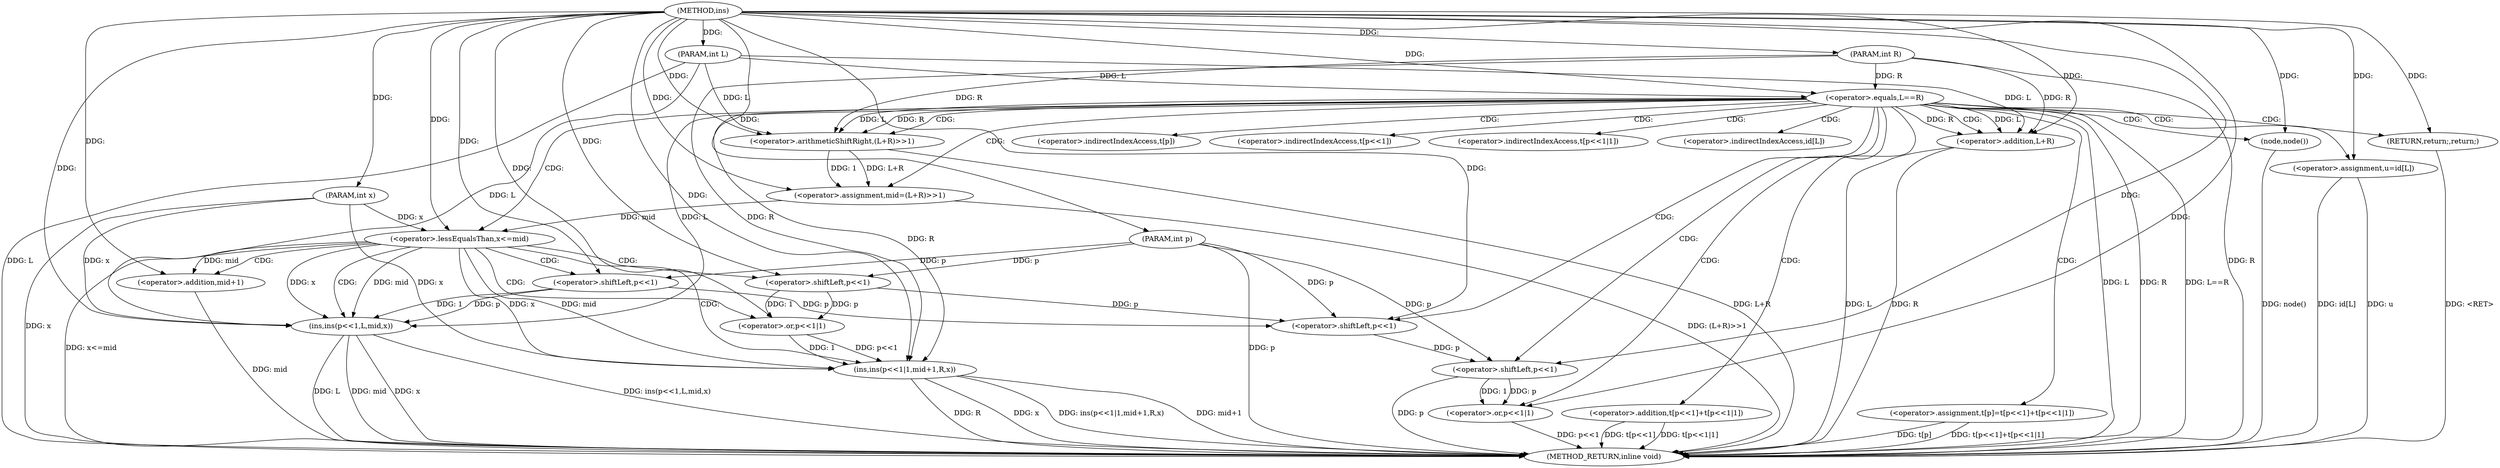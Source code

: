 digraph "ins" {  
"1000481" [label = "(METHOD,ins)" ]
"1000549" [label = "(METHOD_RETURN,inline void)" ]
"1000482" [label = "(PARAM,int p)" ]
"1000483" [label = "(PARAM,int L)" ]
"1000484" [label = "(PARAM,int R)" ]
"1000485" [label = "(PARAM,int x)" ]
"1000502" [label = "(<operator>.assignment,mid=(L+R)>>1)" ]
"1000532" [label = "(<operator>.assignment,t[p]=t[p<<1]+t[p<<1|1])" ]
"1000488" [label = "(<operator>.equals,L==R)" ]
"1000510" [label = "(<operator>.lessEqualsThan,x<=mid)" ]
"1000513" [label = "(ins,ins(p<<1,L,mid,x))" ]
"1000493" [label = "(<operator>.assignment,u=id[L])" ]
"1000499" [label = "(node,node())" ]
"1000500" [label = "(RETURN,return;,return;)" ]
"1000504" [label = "(<operator>.arithmeticShiftRight,(L+R)>>1)" ]
"1000521" [label = "(ins,ins(p<<1|1,mid+1,R,x))" ]
"1000536" [label = "(<operator>.addition,t[p<<1]+t[p<<1|1])" ]
"1000505" [label = "(<operator>.addition,L+R)" ]
"1000514" [label = "(<operator>.shiftLeft,p<<1)" ]
"1000522" [label = "(<operator>.or,p<<1|1)" ]
"1000527" [label = "(<operator>.addition,mid+1)" ]
"1000539" [label = "(<operator>.shiftLeft,p<<1)" ]
"1000544" [label = "(<operator>.or,p<<1|1)" ]
"1000523" [label = "(<operator>.shiftLeft,p<<1)" ]
"1000545" [label = "(<operator>.shiftLeft,p<<1)" ]
"1000533" [label = "(<operator>.indirectIndexAccess,t[p])" ]
"1000537" [label = "(<operator>.indirectIndexAccess,t[p<<1])" ]
"1000542" [label = "(<operator>.indirectIndexAccess,t[p<<1|1])" ]
"1000495" [label = "(<operator>.indirectIndexAccess,id[L])" ]
  "1000500" -> "1000549"  [ label = "DDG: <RET>"] 
  "1000482" -> "1000549"  [ label = "DDG: p"] 
  "1000483" -> "1000549"  [ label = "DDG: L"] 
  "1000484" -> "1000549"  [ label = "DDG: R"] 
  "1000485" -> "1000549"  [ label = "DDG: x"] 
  "1000488" -> "1000549"  [ label = "DDG: L"] 
  "1000488" -> "1000549"  [ label = "DDG: R"] 
  "1000488" -> "1000549"  [ label = "DDG: L==R"] 
  "1000505" -> "1000549"  [ label = "DDG: L"] 
  "1000505" -> "1000549"  [ label = "DDG: R"] 
  "1000504" -> "1000549"  [ label = "DDG: L+R"] 
  "1000502" -> "1000549"  [ label = "DDG: (L+R)>>1"] 
  "1000510" -> "1000549"  [ label = "DDG: x<=mid"] 
  "1000527" -> "1000549"  [ label = "DDG: mid"] 
  "1000521" -> "1000549"  [ label = "DDG: mid+1"] 
  "1000521" -> "1000549"  [ label = "DDG: R"] 
  "1000521" -> "1000549"  [ label = "DDG: x"] 
  "1000521" -> "1000549"  [ label = "DDG: ins(p<<1|1,mid+1,R,x)"] 
  "1000513" -> "1000549"  [ label = "DDG: L"] 
  "1000513" -> "1000549"  [ label = "DDG: mid"] 
  "1000513" -> "1000549"  [ label = "DDG: x"] 
  "1000513" -> "1000549"  [ label = "DDG: ins(p<<1,L,mid,x)"] 
  "1000532" -> "1000549"  [ label = "DDG: t[p]"] 
  "1000536" -> "1000549"  [ label = "DDG: t[p<<1]"] 
  "1000545" -> "1000549"  [ label = "DDG: p"] 
  "1000544" -> "1000549"  [ label = "DDG: p<<1"] 
  "1000536" -> "1000549"  [ label = "DDG: t[p<<1|1]"] 
  "1000532" -> "1000549"  [ label = "DDG: t[p<<1]+t[p<<1|1]"] 
  "1000493" -> "1000549"  [ label = "DDG: u"] 
  "1000493" -> "1000549"  [ label = "DDG: id[L]"] 
  "1000499" -> "1000549"  [ label = "DDG: node()"] 
  "1000481" -> "1000482"  [ label = "DDG: "] 
  "1000481" -> "1000483"  [ label = "DDG: "] 
  "1000481" -> "1000484"  [ label = "DDG: "] 
  "1000481" -> "1000485"  [ label = "DDG: "] 
  "1000504" -> "1000502"  [ label = "DDG: L+R"] 
  "1000504" -> "1000502"  [ label = "DDG: 1"] 
  "1000481" -> "1000502"  [ label = "DDG: "] 
  "1000483" -> "1000488"  [ label = "DDG: L"] 
  "1000481" -> "1000488"  [ label = "DDG: "] 
  "1000484" -> "1000488"  [ label = "DDG: R"] 
  "1000481" -> "1000499"  [ label = "DDG: "] 
  "1000481" -> "1000500"  [ label = "DDG: "] 
  "1000488" -> "1000504"  [ label = "DDG: L"] 
  "1000483" -> "1000504"  [ label = "DDG: L"] 
  "1000481" -> "1000504"  [ label = "DDG: "] 
  "1000488" -> "1000504"  [ label = "DDG: R"] 
  "1000484" -> "1000504"  [ label = "DDG: R"] 
  "1000485" -> "1000510"  [ label = "DDG: x"] 
  "1000481" -> "1000510"  [ label = "DDG: "] 
  "1000502" -> "1000510"  [ label = "DDG: mid"] 
  "1000514" -> "1000513"  [ label = "DDG: 1"] 
  "1000514" -> "1000513"  [ label = "DDG: p"] 
  "1000510" -> "1000513"  [ label = "DDG: mid"] 
  "1000481" -> "1000513"  [ label = "DDG: "] 
  "1000483" -> "1000513"  [ label = "DDG: L"] 
  "1000488" -> "1000513"  [ label = "DDG: L"] 
  "1000510" -> "1000513"  [ label = "DDG: x"] 
  "1000485" -> "1000513"  [ label = "DDG: x"] 
  "1000481" -> "1000493"  [ label = "DDG: "] 
  "1000488" -> "1000505"  [ label = "DDG: L"] 
  "1000483" -> "1000505"  [ label = "DDG: L"] 
  "1000481" -> "1000505"  [ label = "DDG: "] 
  "1000488" -> "1000505"  [ label = "DDG: R"] 
  "1000484" -> "1000505"  [ label = "DDG: R"] 
  "1000482" -> "1000514"  [ label = "DDG: p"] 
  "1000481" -> "1000514"  [ label = "DDG: "] 
  "1000522" -> "1000521"  [ label = "DDG: 1"] 
  "1000522" -> "1000521"  [ label = "DDG: p<<1"] 
  "1000484" -> "1000521"  [ label = "DDG: R"] 
  "1000481" -> "1000521"  [ label = "DDG: "] 
  "1000488" -> "1000521"  [ label = "DDG: R"] 
  "1000510" -> "1000521"  [ label = "DDG: x"] 
  "1000485" -> "1000521"  [ label = "DDG: x"] 
  "1000510" -> "1000521"  [ label = "DDG: mid"] 
  "1000523" -> "1000522"  [ label = "DDG: p"] 
  "1000523" -> "1000522"  [ label = "DDG: 1"] 
  "1000481" -> "1000522"  [ label = "DDG: "] 
  "1000510" -> "1000527"  [ label = "DDG: mid"] 
  "1000481" -> "1000527"  [ label = "DDG: "] 
  "1000523" -> "1000539"  [ label = "DDG: p"] 
  "1000514" -> "1000539"  [ label = "DDG: p"] 
  "1000482" -> "1000539"  [ label = "DDG: p"] 
  "1000481" -> "1000539"  [ label = "DDG: "] 
  "1000545" -> "1000544"  [ label = "DDG: p"] 
  "1000545" -> "1000544"  [ label = "DDG: 1"] 
  "1000481" -> "1000544"  [ label = "DDG: "] 
  "1000482" -> "1000523"  [ label = "DDG: p"] 
  "1000481" -> "1000523"  [ label = "DDG: "] 
  "1000539" -> "1000545"  [ label = "DDG: p"] 
  "1000482" -> "1000545"  [ label = "DDG: p"] 
  "1000481" -> "1000545"  [ label = "DDG: "] 
  "1000488" -> "1000532"  [ label = "CDG: "] 
  "1000488" -> "1000537"  [ label = "CDG: "] 
  "1000488" -> "1000500"  [ label = "CDG: "] 
  "1000488" -> "1000533"  [ label = "CDG: "] 
  "1000488" -> "1000495"  [ label = "CDG: "] 
  "1000488" -> "1000545"  [ label = "CDG: "] 
  "1000488" -> "1000504"  [ label = "CDG: "] 
  "1000488" -> "1000499"  [ label = "CDG: "] 
  "1000488" -> "1000544"  [ label = "CDG: "] 
  "1000488" -> "1000493"  [ label = "CDG: "] 
  "1000488" -> "1000539"  [ label = "CDG: "] 
  "1000488" -> "1000510"  [ label = "CDG: "] 
  "1000488" -> "1000505"  [ label = "CDG: "] 
  "1000488" -> "1000502"  [ label = "CDG: "] 
  "1000488" -> "1000536"  [ label = "CDG: "] 
  "1000488" -> "1000542"  [ label = "CDG: "] 
  "1000510" -> "1000521"  [ label = "CDG: "] 
  "1000510" -> "1000513"  [ label = "CDG: "] 
  "1000510" -> "1000523"  [ label = "CDG: "] 
  "1000510" -> "1000514"  [ label = "CDG: "] 
  "1000510" -> "1000522"  [ label = "CDG: "] 
  "1000510" -> "1000527"  [ label = "CDG: "] 
}
